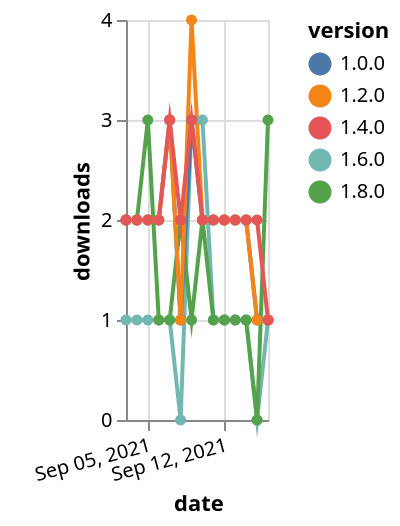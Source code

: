 {"$schema": "https://vega.github.io/schema/vega-lite/v5.json", "description": "A simple bar chart with embedded data.", "data": {"values": [{"date": "2021-09-03", "total": 224, "delta": 1, "version": "1.6.0"}, {"date": "2021-09-04", "total": 225, "delta": 1, "version": "1.6.0"}, {"date": "2021-09-05", "total": 226, "delta": 1, "version": "1.6.0"}, {"date": "2021-09-06", "total": 227, "delta": 1, "version": "1.6.0"}, {"date": "2021-09-07", "total": 228, "delta": 1, "version": "1.6.0"}, {"date": "2021-09-08", "total": 228, "delta": 0, "version": "1.6.0"}, {"date": "2021-09-09", "total": 231, "delta": 3, "version": "1.6.0"}, {"date": "2021-09-10", "total": 234, "delta": 3, "version": "1.6.0"}, {"date": "2021-09-11", "total": 235, "delta": 1, "version": "1.6.0"}, {"date": "2021-09-12", "total": 236, "delta": 1, "version": "1.6.0"}, {"date": "2021-09-13", "total": 237, "delta": 1, "version": "1.6.0"}, {"date": "2021-09-14", "total": 238, "delta": 1, "version": "1.6.0"}, {"date": "2021-09-15", "total": 238, "delta": 0, "version": "1.6.0"}, {"date": "2021-09-16", "total": 239, "delta": 1, "version": "1.6.0"}, {"date": "2021-09-03", "total": 130, "delta": 2, "version": "1.8.0"}, {"date": "2021-09-04", "total": 132, "delta": 2, "version": "1.8.0"}, {"date": "2021-09-05", "total": 135, "delta": 3, "version": "1.8.0"}, {"date": "2021-09-06", "total": 136, "delta": 1, "version": "1.8.0"}, {"date": "2021-09-07", "total": 137, "delta": 1, "version": "1.8.0"}, {"date": "2021-09-08", "total": 139, "delta": 2, "version": "1.8.0"}, {"date": "2021-09-09", "total": 140, "delta": 1, "version": "1.8.0"}, {"date": "2021-09-10", "total": 142, "delta": 2, "version": "1.8.0"}, {"date": "2021-09-11", "total": 143, "delta": 1, "version": "1.8.0"}, {"date": "2021-09-12", "total": 144, "delta": 1, "version": "1.8.0"}, {"date": "2021-09-13", "total": 145, "delta": 1, "version": "1.8.0"}, {"date": "2021-09-14", "total": 146, "delta": 1, "version": "1.8.0"}, {"date": "2021-09-15", "total": 146, "delta": 0, "version": "1.8.0"}, {"date": "2021-09-16", "total": 149, "delta": 3, "version": "1.8.0"}, {"date": "2021-09-03", "total": 1637, "delta": 2, "version": "1.0.0"}, {"date": "2021-09-04", "total": 1639, "delta": 2, "version": "1.0.0"}, {"date": "2021-09-05", "total": 1641, "delta": 2, "version": "1.0.0"}, {"date": "2021-09-06", "total": 1643, "delta": 2, "version": "1.0.0"}, {"date": "2021-09-07", "total": 1646, "delta": 3, "version": "1.0.0"}, {"date": "2021-09-08", "total": 1647, "delta": 1, "version": "1.0.0"}, {"date": "2021-09-09", "total": 1650, "delta": 3, "version": "1.0.0"}, {"date": "2021-09-10", "total": 1652, "delta": 2, "version": "1.0.0"}, {"date": "2021-09-11", "total": 1654, "delta": 2, "version": "1.0.0"}, {"date": "2021-09-12", "total": 1656, "delta": 2, "version": "1.0.0"}, {"date": "2021-09-13", "total": 1658, "delta": 2, "version": "1.0.0"}, {"date": "2021-09-14", "total": 1660, "delta": 2, "version": "1.0.0"}, {"date": "2021-09-15", "total": 1661, "delta": 1, "version": "1.0.0"}, {"date": "2021-09-16", "total": 1662, "delta": 1, "version": "1.0.0"}, {"date": "2021-09-03", "total": 1482, "delta": 2, "version": "1.2.0"}, {"date": "2021-09-04", "total": 1484, "delta": 2, "version": "1.2.0"}, {"date": "2021-09-05", "total": 1486, "delta": 2, "version": "1.2.0"}, {"date": "2021-09-06", "total": 1488, "delta": 2, "version": "1.2.0"}, {"date": "2021-09-07", "total": 1491, "delta": 3, "version": "1.2.0"}, {"date": "2021-09-08", "total": 1492, "delta": 1, "version": "1.2.0"}, {"date": "2021-09-09", "total": 1496, "delta": 4, "version": "1.2.0"}, {"date": "2021-09-10", "total": 1498, "delta": 2, "version": "1.2.0"}, {"date": "2021-09-11", "total": 1500, "delta": 2, "version": "1.2.0"}, {"date": "2021-09-12", "total": 1502, "delta": 2, "version": "1.2.0"}, {"date": "2021-09-13", "total": 1504, "delta": 2, "version": "1.2.0"}, {"date": "2021-09-14", "total": 1506, "delta": 2, "version": "1.2.0"}, {"date": "2021-09-15", "total": 1507, "delta": 1, "version": "1.2.0"}, {"date": "2021-09-16", "total": 1508, "delta": 1, "version": "1.2.0"}, {"date": "2021-09-03", "total": 1020, "delta": 2, "version": "1.4.0"}, {"date": "2021-09-04", "total": 1022, "delta": 2, "version": "1.4.0"}, {"date": "2021-09-05", "total": 1024, "delta": 2, "version": "1.4.0"}, {"date": "2021-09-06", "total": 1026, "delta": 2, "version": "1.4.0"}, {"date": "2021-09-07", "total": 1029, "delta": 3, "version": "1.4.0"}, {"date": "2021-09-08", "total": 1031, "delta": 2, "version": "1.4.0"}, {"date": "2021-09-09", "total": 1034, "delta": 3, "version": "1.4.0"}, {"date": "2021-09-10", "total": 1036, "delta": 2, "version": "1.4.0"}, {"date": "2021-09-11", "total": 1038, "delta": 2, "version": "1.4.0"}, {"date": "2021-09-12", "total": 1040, "delta": 2, "version": "1.4.0"}, {"date": "2021-09-13", "total": 1042, "delta": 2, "version": "1.4.0"}, {"date": "2021-09-14", "total": 1044, "delta": 2, "version": "1.4.0"}, {"date": "2021-09-15", "total": 1046, "delta": 2, "version": "1.4.0"}, {"date": "2021-09-16", "total": 1047, "delta": 1, "version": "1.4.0"}]}, "width": "container", "mark": {"type": "line", "point": {"filled": true}}, "encoding": {"x": {"field": "date", "type": "temporal", "timeUnit": "yearmonthdate", "title": "date", "axis": {"labelAngle": -15}}, "y": {"field": "delta", "type": "quantitative", "title": "downloads"}, "color": {"field": "version", "type": "nominal"}, "tooltip": {"field": "delta"}}}
